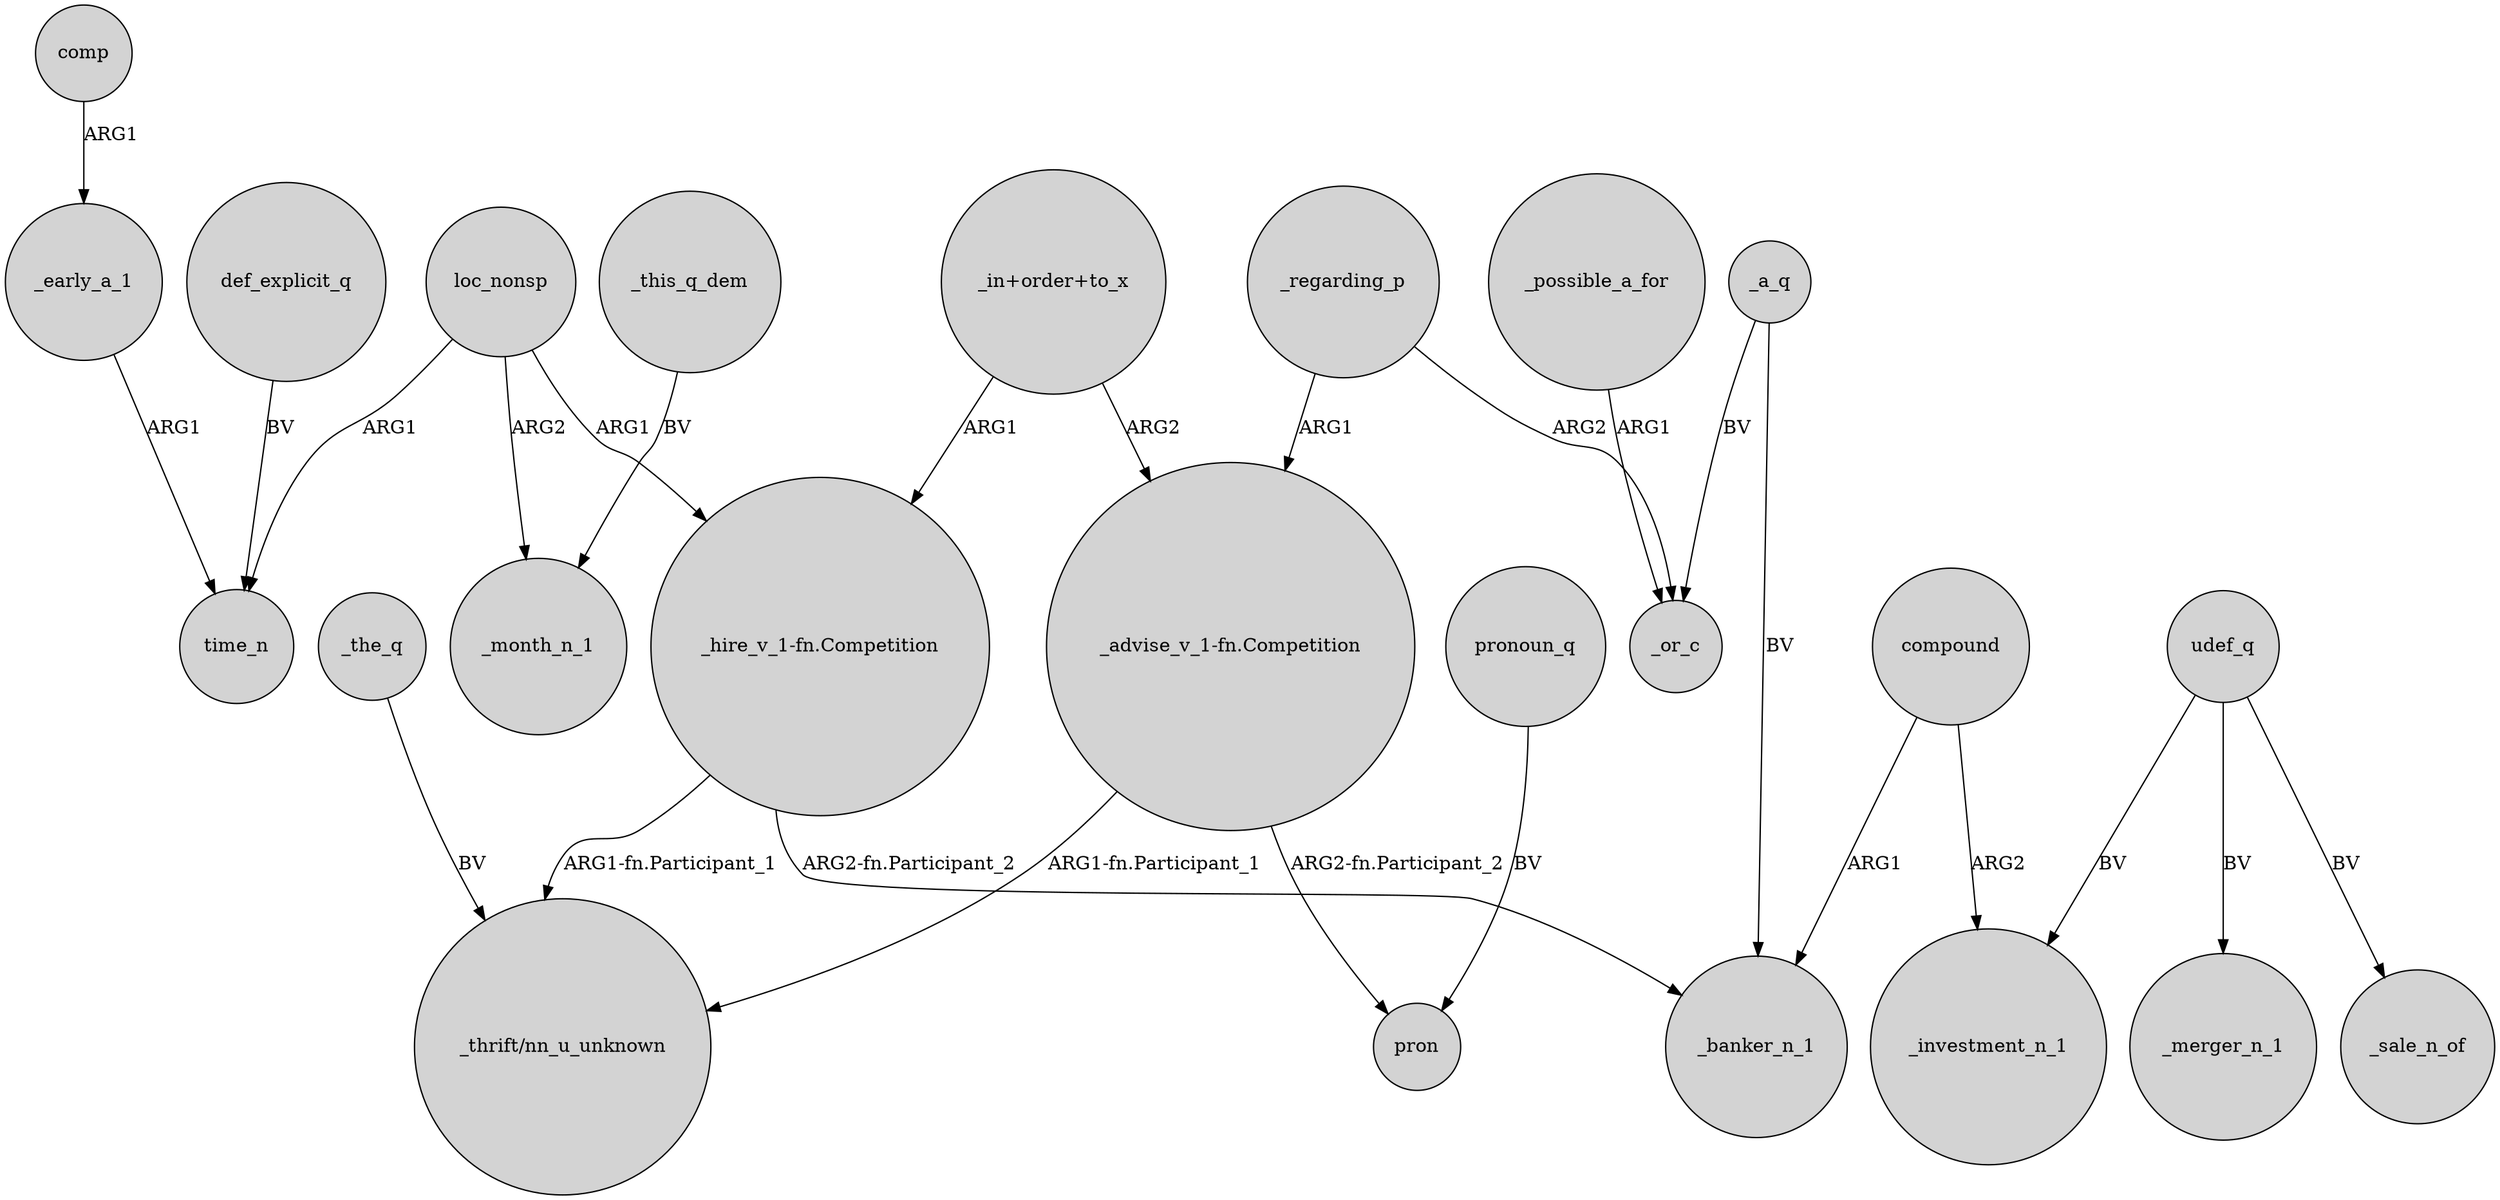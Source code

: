 digraph {
	node [shape=circle style=filled]
	_early_a_1 -> time_n [label=ARG1]
	"_hire_v_1-fn.Competition" -> "_thrift/nn_u_unknown" [label="ARG1-fn.Participant_1"]
	compound -> _investment_n_1 [label=ARG2]
	loc_nonsp -> "_hire_v_1-fn.Competition" [label=ARG1]
	comp -> _early_a_1 [label=ARG1]
	udef_q -> _sale_n_of [label=BV]
	"_advise_v_1-fn.Competition" -> pron [label="ARG2-fn.Participant_2"]
	_regarding_p -> _or_c [label=ARG2]
	loc_nonsp -> _month_n_1 [label=ARG2]
	_a_q -> _or_c [label=BV]
	pronoun_q -> pron [label=BV]
	_the_q -> "_thrift/nn_u_unknown" [label=BV]
	_a_q -> _banker_n_1 [label=BV]
	"_in+order+to_x" -> "_advise_v_1-fn.Competition" [label=ARG2]
	"_hire_v_1-fn.Competition" -> _banker_n_1 [label="ARG2-fn.Participant_2"]
	udef_q -> _investment_n_1 [label=BV]
	loc_nonsp -> time_n [label=ARG1]
	_this_q_dem -> _month_n_1 [label=BV]
	compound -> _banker_n_1 [label=ARG1]
	"_in+order+to_x" -> "_hire_v_1-fn.Competition" [label=ARG1]
	_possible_a_for -> _or_c [label=ARG1]
	def_explicit_q -> time_n [label=BV]
	_regarding_p -> "_advise_v_1-fn.Competition" [label=ARG1]
	udef_q -> _merger_n_1 [label=BV]
	"_advise_v_1-fn.Competition" -> "_thrift/nn_u_unknown" [label="ARG1-fn.Participant_1"]
}
